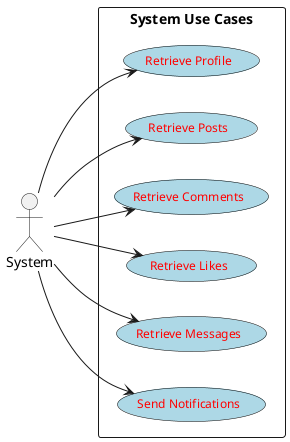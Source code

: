 @startuml SystemUseCases
left to right direction

skinparam usecase {
   BackgroundColor LightBlue
   FontSize 12
   BorderColor Black
   FontColor Red
}

actor System

rectangle "System Use Cases" {
  usecase "Retrieve Profile"       as UC4
  usecase "Retrieve Posts"         as UC8
  usecase "Retrieve Comments"      as UC12
  usecase "Retrieve Likes"         as UC13
  usecase "Retrieve Messages"      as UC21
  usecase "Send Notifications"     as UC23
}

System --> UC4
System --> UC8
System --> UC12
System --> UC13
System --> UC21
System --> UC23
@enduml

